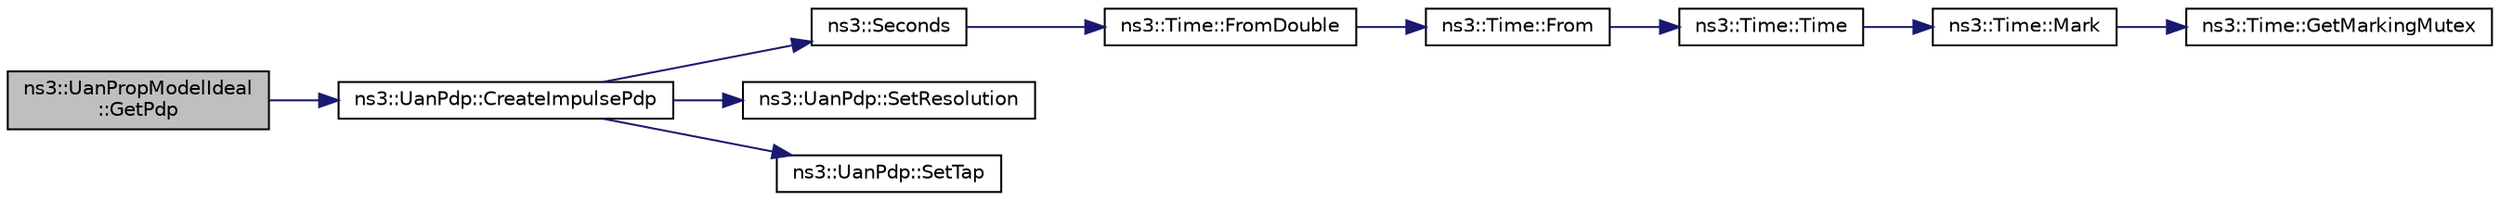 digraph "ns3::UanPropModelIdeal::GetPdp"
{
 // LATEX_PDF_SIZE
  edge [fontname="Helvetica",fontsize="10",labelfontname="Helvetica",labelfontsize="10"];
  node [fontname="Helvetica",fontsize="10",shape=record];
  rankdir="LR";
  Node1 [label="ns3::UanPropModelIdeal\l::GetPdp",height=0.2,width=0.4,color="black", fillcolor="grey75", style="filled", fontcolor="black",tooltip="Get the PDP for the path between two nodes."];
  Node1 -> Node2 [color="midnightblue",fontsize="10",style="solid",fontname="Helvetica"];
  Node2 [label="ns3::UanPdp::CreateImpulsePdp",height=0.2,width=0.4,color="black", fillcolor="white", style="filled",URL="$classns3_1_1_uan_pdp.html#a9bca35a5402288c06e2ba0197b25b053",tooltip="Get a unit impulse PDP at time 0."];
  Node2 -> Node3 [color="midnightblue",fontsize="10",style="solid",fontname="Helvetica"];
  Node3 [label="ns3::Seconds",height=0.2,width=0.4,color="black", fillcolor="white", style="filled",URL="$group__timecivil.html#ga33c34b816f8ff6628e33d5c8e9713b9e",tooltip="Construct a Time in the indicated unit."];
  Node3 -> Node4 [color="midnightblue",fontsize="10",style="solid",fontname="Helvetica"];
  Node4 [label="ns3::Time::FromDouble",height=0.2,width=0.4,color="black", fillcolor="white", style="filled",URL="$classns3_1_1_time.html#a60e845f4a74e62495b86356afe604cb4",tooltip="Create a Time equal to value in unit unit."];
  Node4 -> Node5 [color="midnightblue",fontsize="10",style="solid",fontname="Helvetica"];
  Node5 [label="ns3::Time::From",height=0.2,width=0.4,color="black", fillcolor="white", style="filled",URL="$classns3_1_1_time.html#a34e4acc13d0e08cc8cb9cd3b838b9baf",tooltip="Create a Time in the current unit."];
  Node5 -> Node6 [color="midnightblue",fontsize="10",style="solid",fontname="Helvetica"];
  Node6 [label="ns3::Time::Time",height=0.2,width=0.4,color="black", fillcolor="white", style="filled",URL="$classns3_1_1_time.html#a8a39dc1b8cbbd7fe6d940e492d1b925e",tooltip="Default constructor, with value 0."];
  Node6 -> Node7 [color="midnightblue",fontsize="10",style="solid",fontname="Helvetica"];
  Node7 [label="ns3::Time::Mark",height=0.2,width=0.4,color="black", fillcolor="white", style="filled",URL="$classns3_1_1_time.html#aa7eef2a1119c1c4855d99f1e83d44c54",tooltip="Record a Time instance with the MarkedTimes."];
  Node7 -> Node8 [color="midnightblue",fontsize="10",style="solid",fontname="Helvetica"];
  Node8 [label="ns3::Time::GetMarkingMutex",height=0.2,width=0.4,color="black", fillcolor="white", style="filled",URL="$classns3_1_1_time.html#addd8e672203391b3ae98ee475ce05272",tooltip=" "];
  Node2 -> Node9 [color="midnightblue",fontsize="10",style="solid",fontname="Helvetica"];
  Node9 [label="ns3::UanPdp::SetResolution",height=0.2,width=0.4,color="black", fillcolor="white", style="filled",URL="$classns3_1_1_uan_pdp.html#a32b9184bd5edae0925c8b8b58828d767",tooltip="Set the time duration (resolution) between arrivals."];
  Node2 -> Node10 [color="midnightblue",fontsize="10",style="solid",fontname="Helvetica"];
  Node10 [label="ns3::UanPdp::SetTap",height=0.2,width=0.4,color="black", fillcolor="white", style="filled",URL="$classns3_1_1_uan_pdp.html#a44179cc7db325ddda51a8cc92b20f1a1",tooltip="Set the arrival value for a tap."];
}
